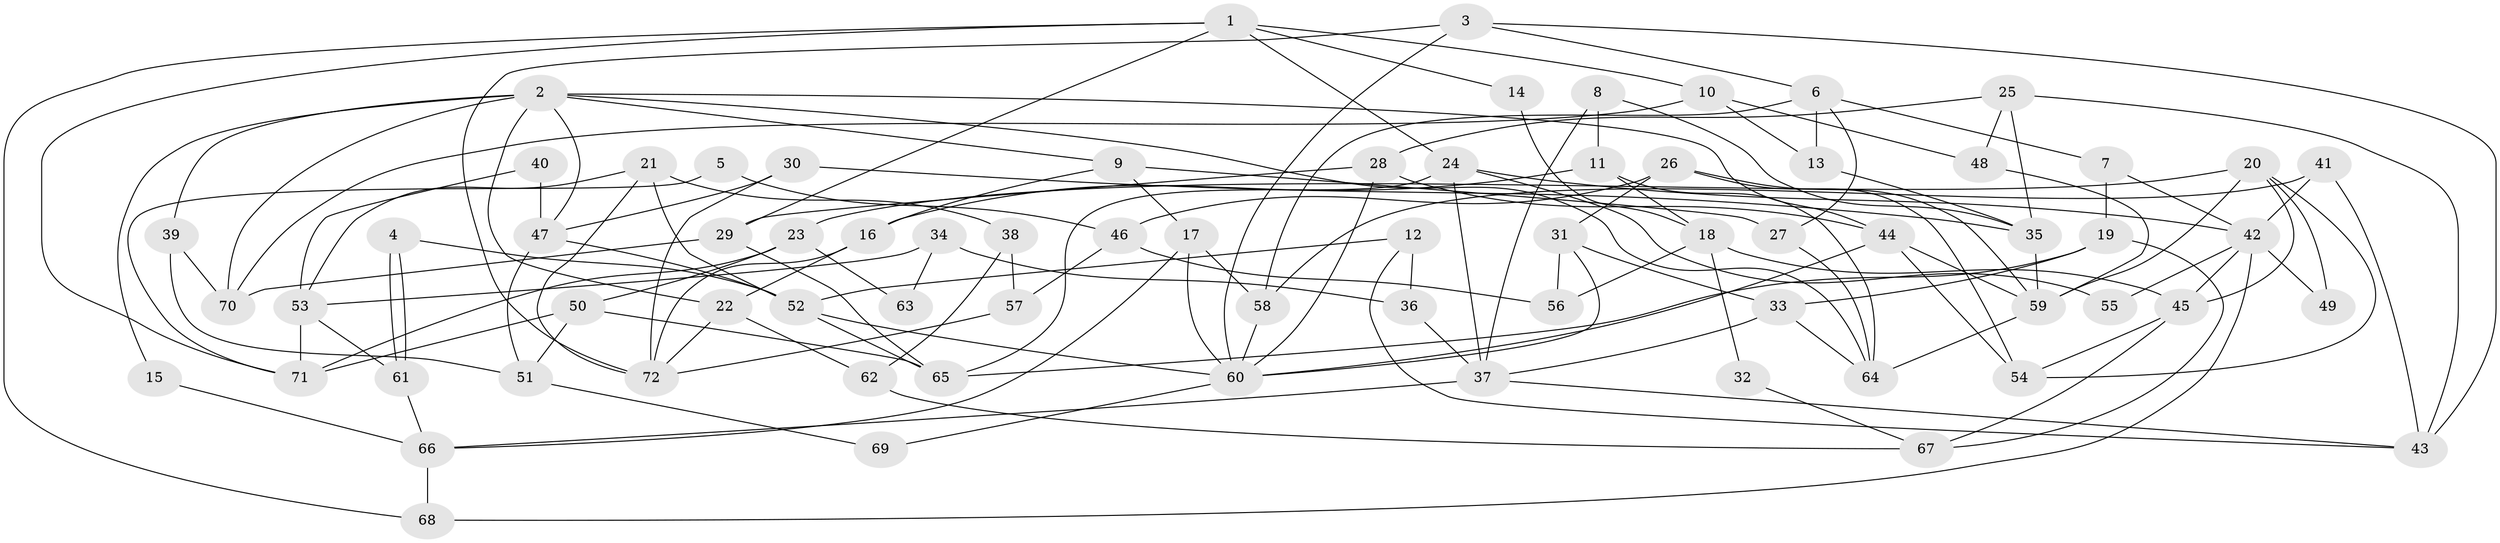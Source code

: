 // Generated by graph-tools (version 1.1) at 2025/49/03/09/25 04:49:18]
// undirected, 72 vertices, 144 edges
graph export_dot {
graph [start="1"]
  node [color=gray90,style=filled];
  1;
  2;
  3;
  4;
  5;
  6;
  7;
  8;
  9;
  10;
  11;
  12;
  13;
  14;
  15;
  16;
  17;
  18;
  19;
  20;
  21;
  22;
  23;
  24;
  25;
  26;
  27;
  28;
  29;
  30;
  31;
  32;
  33;
  34;
  35;
  36;
  37;
  38;
  39;
  40;
  41;
  42;
  43;
  44;
  45;
  46;
  47;
  48;
  49;
  50;
  51;
  52;
  53;
  54;
  55;
  56;
  57;
  58;
  59;
  60;
  61;
  62;
  63;
  64;
  65;
  66;
  67;
  68;
  69;
  70;
  71;
  72;
  1 -- 29;
  1 -- 10;
  1 -- 14;
  1 -- 24;
  1 -- 68;
  1 -- 71;
  2 -- 64;
  2 -- 39;
  2 -- 9;
  2 -- 15;
  2 -- 22;
  2 -- 44;
  2 -- 47;
  2 -- 70;
  3 -- 6;
  3 -- 60;
  3 -- 43;
  3 -- 72;
  4 -- 52;
  4 -- 61;
  4 -- 61;
  5 -- 71;
  5 -- 46;
  6 -- 7;
  6 -- 27;
  6 -- 13;
  6 -- 58;
  7 -- 42;
  7 -- 19;
  8 -- 11;
  8 -- 35;
  8 -- 37;
  9 -- 16;
  9 -- 17;
  9 -- 27;
  10 -- 48;
  10 -- 70;
  10 -- 13;
  11 -- 16;
  11 -- 64;
  11 -- 18;
  12 -- 43;
  12 -- 52;
  12 -- 36;
  13 -- 35;
  14 -- 18;
  15 -- 66;
  16 -- 22;
  16 -- 72;
  17 -- 66;
  17 -- 58;
  17 -- 60;
  18 -- 45;
  18 -- 32;
  18 -- 56;
  19 -- 65;
  19 -- 33;
  19 -- 67;
  20 -- 59;
  20 -- 54;
  20 -- 23;
  20 -- 45;
  20 -- 49;
  21 -- 52;
  21 -- 53;
  21 -- 38;
  21 -- 72;
  22 -- 72;
  22 -- 62;
  23 -- 50;
  23 -- 63;
  23 -- 71;
  24 -- 37;
  24 -- 42;
  24 -- 55;
  24 -- 65;
  25 -- 28;
  25 -- 43;
  25 -- 35;
  25 -- 48;
  26 -- 59;
  26 -- 46;
  26 -- 31;
  26 -- 54;
  27 -- 64;
  28 -- 44;
  28 -- 60;
  28 -- 29;
  29 -- 65;
  29 -- 70;
  30 -- 72;
  30 -- 35;
  30 -- 47;
  31 -- 60;
  31 -- 33;
  31 -- 56;
  32 -- 67;
  33 -- 37;
  33 -- 64;
  34 -- 53;
  34 -- 36;
  34 -- 63;
  35 -- 59;
  36 -- 37;
  37 -- 43;
  37 -- 66;
  38 -- 62;
  38 -- 57;
  39 -- 51;
  39 -- 70;
  40 -- 47;
  40 -- 53;
  41 -- 42;
  41 -- 58;
  41 -- 43;
  42 -- 45;
  42 -- 49;
  42 -- 55;
  42 -- 68;
  44 -- 60;
  44 -- 54;
  44 -- 59;
  45 -- 54;
  45 -- 67;
  46 -- 56;
  46 -- 57;
  47 -- 51;
  47 -- 52;
  48 -- 59;
  50 -- 65;
  50 -- 71;
  50 -- 51;
  51 -- 69;
  52 -- 60;
  52 -- 65;
  53 -- 61;
  53 -- 71;
  57 -- 72;
  58 -- 60;
  59 -- 64;
  60 -- 69;
  61 -- 66;
  62 -- 67;
  66 -- 68;
}
